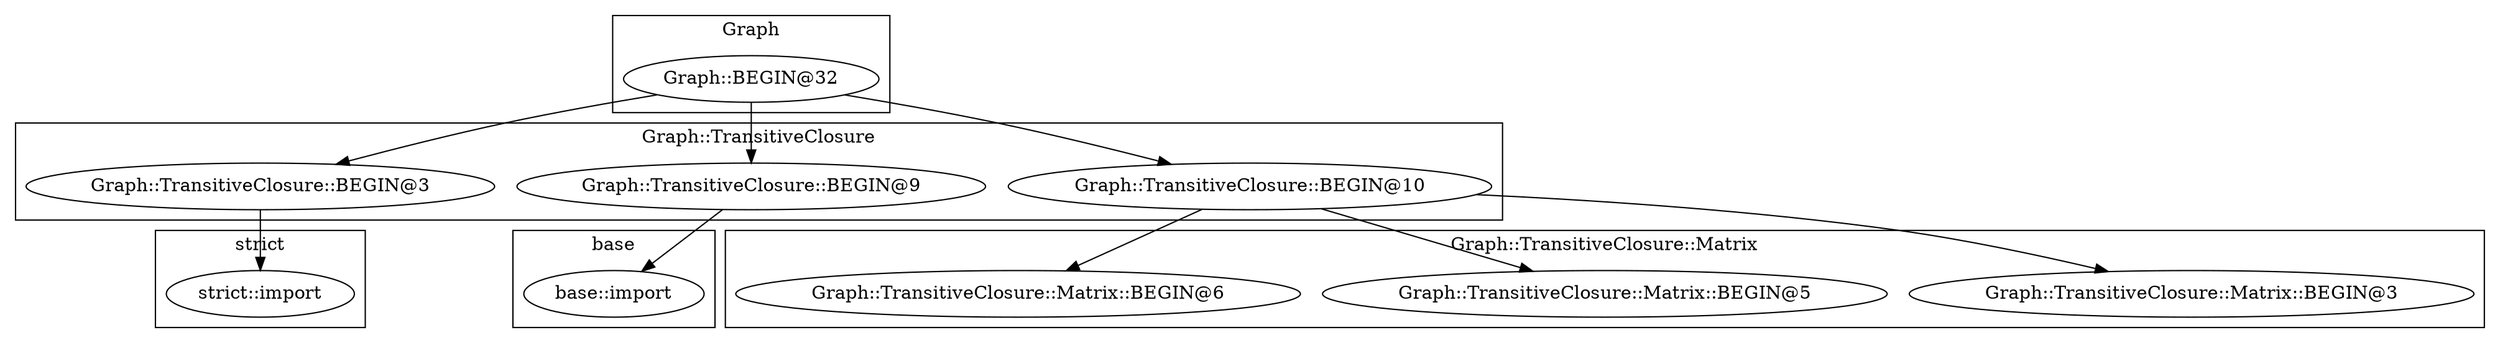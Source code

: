 digraph {
graph [overlap=false]
subgraph cluster_Graph_TransitiveClosure_Matrix {
	label="Graph::TransitiveClosure::Matrix";
	"Graph::TransitiveClosure::Matrix::BEGIN@3";
	"Graph::TransitiveClosure::Matrix::BEGIN@5";
	"Graph::TransitiveClosure::Matrix::BEGIN@6";
}
subgraph cluster_Graph_TransitiveClosure {
	label="Graph::TransitiveClosure";
	"Graph::TransitiveClosure::BEGIN@3";
	"Graph::TransitiveClosure::BEGIN@9";
	"Graph::TransitiveClosure::BEGIN@10";
}
subgraph cluster_base {
	label="base";
	"base::import";
}
subgraph cluster_Graph {
	label="Graph";
	"Graph::BEGIN@32";
}
subgraph cluster_strict {
	label="strict";
	"strict::import";
}
"Graph::TransitiveClosure::BEGIN@10" -> "Graph::TransitiveClosure::Matrix::BEGIN@3";
"Graph::TransitiveClosure::BEGIN@10" -> "Graph::TransitiveClosure::Matrix::BEGIN@5";
"Graph::BEGIN@32" -> "Graph::TransitiveClosure::BEGIN@9";
"Graph::BEGIN@32" -> "Graph::TransitiveClosure::BEGIN@10";
"Graph::TransitiveClosure::BEGIN@3" -> "strict::import";
"Graph::BEGIN@32" -> "Graph::TransitiveClosure::BEGIN@3";
"Graph::TransitiveClosure::BEGIN@9" -> "base::import";
"Graph::TransitiveClosure::BEGIN@10" -> "Graph::TransitiveClosure::Matrix::BEGIN@6";
}
